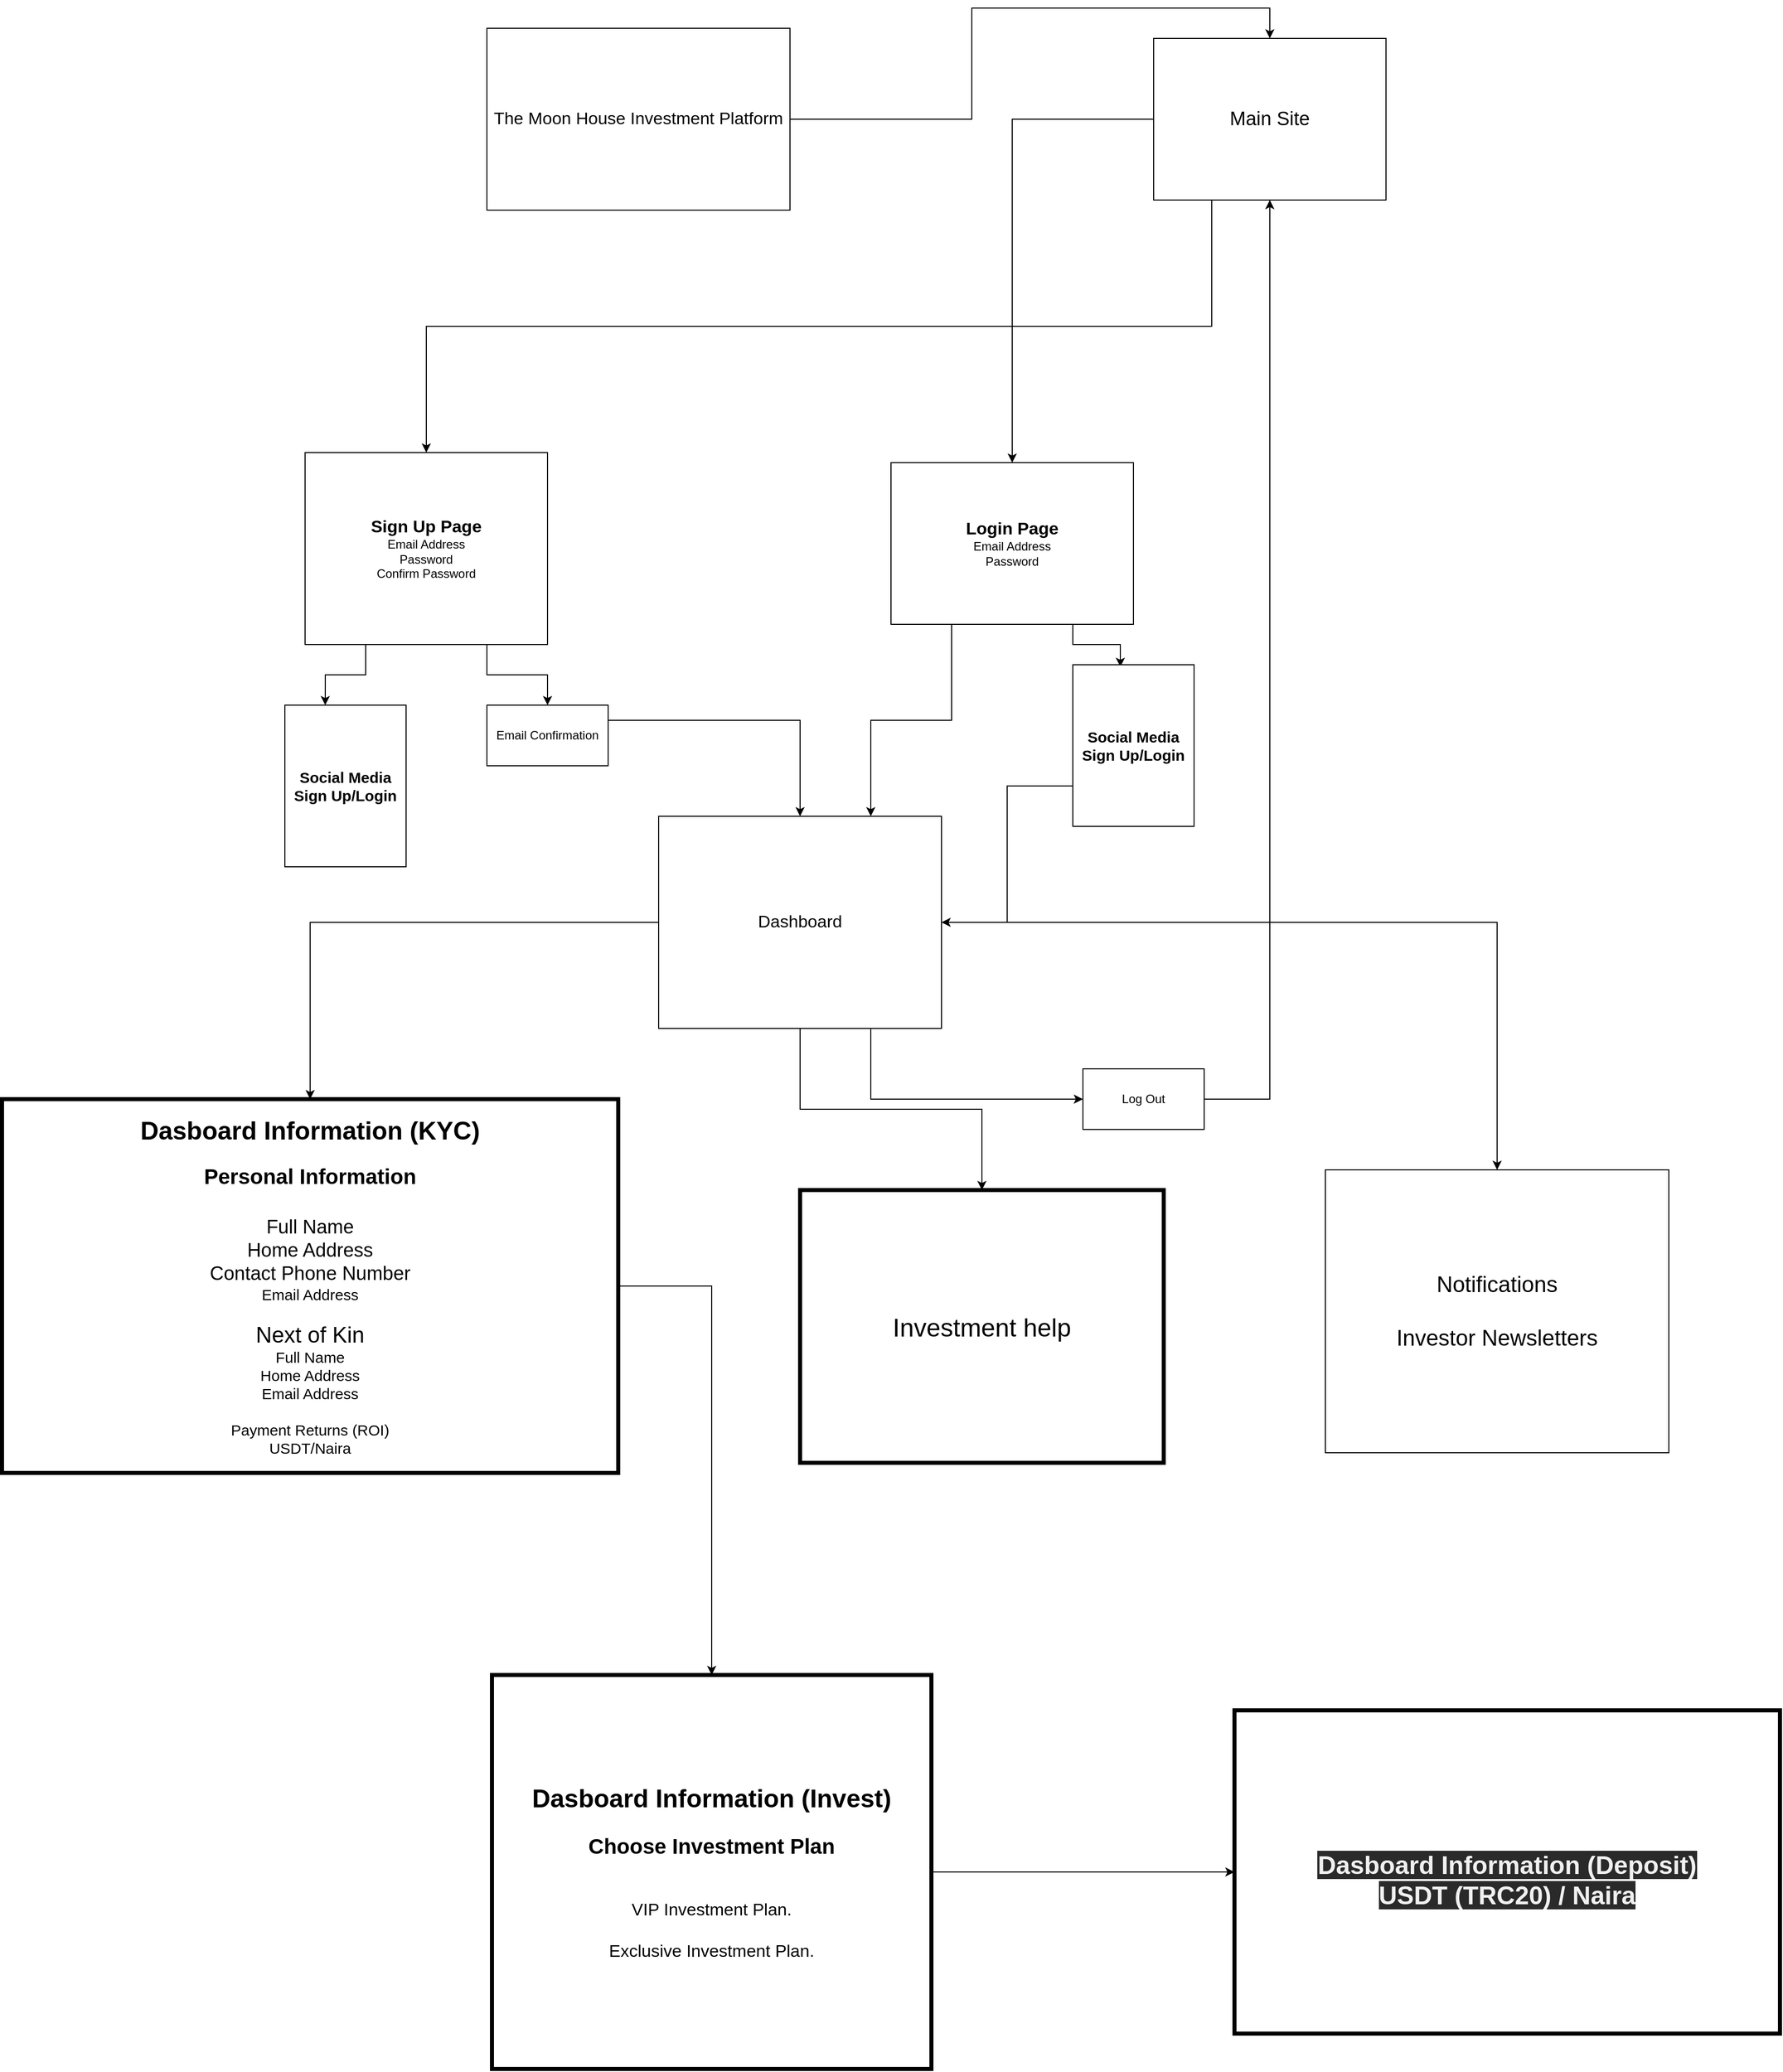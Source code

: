 <mxfile>
    <diagram id="ndgb0dDdwMmz8dWFtkC_" name="Page-1">
        <mxGraphModel dx="2845" dy="1525" grid="1" gridSize="10" guides="1" tooltips="1" connect="1" arrows="1" fold="1" page="1" pageScale="1" pageWidth="850" pageHeight="1100" math="0" shadow="0">
            <root>
                <mxCell id="0"/>
                <mxCell id="1" parent="0"/>
                <mxCell id="23" style="edgeStyle=orthogonalEdgeStyle;rounded=0;orthogonalLoop=1;jettySize=auto;html=1;exitX=1;exitY=0.5;exitDx=0;exitDy=0;entryX=0.5;entryY=0;entryDx=0;entryDy=0;" edge="1" parent="1" source="2" target="19">
                    <mxGeometry relative="1" as="geometry"/>
                </mxCell>
                <mxCell id="2" value="&lt;font style=&quot;font-size: 17px&quot;&gt;The Moon House Investment Platform&lt;/font&gt;" style="rounded=0;whiteSpace=wrap;html=1;" vertex="1" parent="1">
                    <mxGeometry x="250" y="130" width="300" height="180" as="geometry"/>
                </mxCell>
                <mxCell id="5" style="edgeStyle=orthogonalEdgeStyle;rounded=0;orthogonalLoop=1;jettySize=auto;html=1;exitX=0.25;exitY=1;exitDx=0;exitDy=0;entryX=0.333;entryY=0;entryDx=0;entryDy=0;entryPerimeter=0;" edge="1" parent="1" source="3" target="4">
                    <mxGeometry relative="1" as="geometry"/>
                </mxCell>
                <mxCell id="13" style="edgeStyle=orthogonalEdgeStyle;rounded=0;orthogonalLoop=1;jettySize=auto;html=1;exitX=0.75;exitY=1;exitDx=0;exitDy=0;" edge="1" parent="1" source="3" target="12">
                    <mxGeometry relative="1" as="geometry"/>
                </mxCell>
                <mxCell id="3" value="&lt;b&gt;&lt;font style=&quot;font-size: 17px&quot;&gt;Sign Up Page&lt;/font&gt;&lt;/b&gt;&lt;br&gt;Email Address&lt;br&gt;Password&lt;br&gt;Confirm Password" style="rounded=0;whiteSpace=wrap;html=1;" vertex="1" parent="1">
                    <mxGeometry x="70" y="550" width="240" height="190" as="geometry"/>
                </mxCell>
                <mxCell id="4" value="&lt;font style=&quot;font-size: 15px&quot;&gt;&lt;b&gt;Social Media Sign Up/Login&lt;/b&gt;&lt;/font&gt;" style="rounded=0;whiteSpace=wrap;html=1;" vertex="1" parent="1">
                    <mxGeometry x="50" y="800" width="120" height="160" as="geometry"/>
                </mxCell>
                <mxCell id="18" style="edgeStyle=orthogonalEdgeStyle;rounded=0;orthogonalLoop=1;jettySize=auto;html=1;exitX=0.75;exitY=1;exitDx=0;exitDy=0;entryX=0;entryY=0.5;entryDx=0;entryDy=0;" edge="1" parent="1" source="7" target="17">
                    <mxGeometry relative="1" as="geometry"/>
                </mxCell>
                <mxCell id="25" style="edgeStyle=orthogonalEdgeStyle;rounded=0;orthogonalLoop=1;jettySize=auto;html=1;exitX=0;exitY=0.5;exitDx=0;exitDy=0;entryX=0;entryY=0.5;entryDx=0;entryDy=0;" edge="1" parent="1" source="7" target="7">
                    <mxGeometry relative="1" as="geometry">
                        <mxPoint x="130" y="1160" as="targetPoint"/>
                    </mxGeometry>
                </mxCell>
                <mxCell id="40" style="edgeStyle=orthogonalEdgeStyle;rounded=0;orthogonalLoop=1;jettySize=auto;html=1;exitX=0;exitY=0.5;exitDx=0;exitDy=0;entryX=0;entryY=0.5;entryDx=0;entryDy=0;" edge="1" parent="1" source="7" target="7">
                    <mxGeometry relative="1" as="geometry">
                        <mxPoint x="173.68" y="1124.57" as="targetPoint"/>
                    </mxGeometry>
                </mxCell>
                <mxCell id="42" style="edgeStyle=orthogonalEdgeStyle;rounded=0;orthogonalLoop=1;jettySize=auto;html=1;exitX=0;exitY=0.5;exitDx=0;exitDy=0;entryX=0.5;entryY=0;entryDx=0;entryDy=0;" edge="1" parent="1" source="7" target="41">
                    <mxGeometry relative="1" as="geometry"/>
                </mxCell>
                <mxCell id="50" style="edgeStyle=orthogonalEdgeStyle;rounded=0;orthogonalLoop=1;jettySize=auto;html=1;" edge="1" parent="1" source="7" target="51">
                    <mxGeometry relative="1" as="geometry">
                        <mxPoint x="1360" y="1290" as="targetPoint"/>
                    </mxGeometry>
                </mxCell>
                <mxCell id="53" style="edgeStyle=orthogonalEdgeStyle;rounded=0;orthogonalLoop=1;jettySize=auto;html=1;exitX=0.5;exitY=1;exitDx=0;exitDy=0;entryX=0.5;entryY=0;entryDx=0;entryDy=0;" edge="1" parent="1" source="7" target="52">
                    <mxGeometry relative="1" as="geometry"/>
                </mxCell>
                <mxCell id="7" value="&lt;font style=&quot;font-size: 17px&quot;&gt;Dashboard&lt;/font&gt;" style="rounded=0;whiteSpace=wrap;html=1;" vertex="1" parent="1">
                    <mxGeometry x="420" y="910" width="280" height="210" as="geometry"/>
                </mxCell>
                <mxCell id="10" style="edgeStyle=orthogonalEdgeStyle;rounded=0;orthogonalLoop=1;jettySize=auto;html=1;exitX=0.75;exitY=1;exitDx=0;exitDy=0;entryX=0.392;entryY=0.013;entryDx=0;entryDy=0;entryPerimeter=0;" edge="1" parent="1" source="8" target="9">
                    <mxGeometry relative="1" as="geometry"/>
                </mxCell>
                <mxCell id="15" style="edgeStyle=orthogonalEdgeStyle;rounded=0;orthogonalLoop=1;jettySize=auto;html=1;exitX=0.25;exitY=1;exitDx=0;exitDy=0;entryX=0.75;entryY=0;entryDx=0;entryDy=0;" edge="1" parent="1" source="8" target="7">
                    <mxGeometry relative="1" as="geometry"/>
                </mxCell>
                <mxCell id="8" value="&lt;font style=&quot;font-size: 17px&quot;&gt;&lt;b&gt;Login Page&lt;/b&gt;&lt;br&gt;&lt;/font&gt;Email Address&lt;br&gt;Password" style="rounded=0;whiteSpace=wrap;html=1;" vertex="1" parent="1">
                    <mxGeometry x="650" y="560" width="240" height="160" as="geometry"/>
                </mxCell>
                <mxCell id="16" style="edgeStyle=orthogonalEdgeStyle;rounded=0;orthogonalLoop=1;jettySize=auto;html=1;exitX=0;exitY=0.75;exitDx=0;exitDy=0;" edge="1" parent="1" source="9" target="7">
                    <mxGeometry relative="1" as="geometry"/>
                </mxCell>
                <mxCell id="9" value="&lt;font style=&quot;font-size: 15px&quot;&gt;&lt;b&gt;Social Media Sign Up/Login&lt;/b&gt;&lt;/font&gt;" style="rounded=0;whiteSpace=wrap;html=1;" vertex="1" parent="1">
                    <mxGeometry x="830" y="760" width="120" height="160" as="geometry"/>
                </mxCell>
                <mxCell id="14" style="edgeStyle=orthogonalEdgeStyle;rounded=0;orthogonalLoop=1;jettySize=auto;html=1;exitX=1;exitY=0.25;exitDx=0;exitDy=0;" edge="1" parent="1" source="12" target="7">
                    <mxGeometry relative="1" as="geometry"/>
                </mxCell>
                <mxCell id="12" value="Email Confirmation" style="rounded=0;whiteSpace=wrap;html=1;" vertex="1" parent="1">
                    <mxGeometry x="250" y="800" width="120" height="60" as="geometry"/>
                </mxCell>
                <mxCell id="20" style="edgeStyle=orthogonalEdgeStyle;rounded=0;orthogonalLoop=1;jettySize=auto;html=1;exitX=1;exitY=0.5;exitDx=0;exitDy=0;entryX=0.5;entryY=1;entryDx=0;entryDy=0;" edge="1" parent="1" source="17" target="19">
                    <mxGeometry relative="1" as="geometry"/>
                </mxCell>
                <mxCell id="17" value="Log Out" style="rounded=0;whiteSpace=wrap;html=1;" vertex="1" parent="1">
                    <mxGeometry x="840" y="1160" width="120" height="60" as="geometry"/>
                </mxCell>
                <mxCell id="21" style="edgeStyle=orthogonalEdgeStyle;rounded=0;orthogonalLoop=1;jettySize=auto;html=1;exitX=0;exitY=0.5;exitDx=0;exitDy=0;entryX=0.5;entryY=0;entryDx=0;entryDy=0;" edge="1" parent="1" source="19" target="8">
                    <mxGeometry relative="1" as="geometry"/>
                </mxCell>
                <mxCell id="22" style="edgeStyle=orthogonalEdgeStyle;rounded=0;orthogonalLoop=1;jettySize=auto;html=1;exitX=0.25;exitY=1;exitDx=0;exitDy=0;" edge="1" parent="1" source="19" target="3">
                    <mxGeometry relative="1" as="geometry"/>
                </mxCell>
                <mxCell id="19" value="&lt;font style=&quot;font-size: 19px&quot;&gt;Main Site&lt;/font&gt;" style="rounded=0;whiteSpace=wrap;html=1;" vertex="1" parent="1">
                    <mxGeometry x="910" y="140" width="230" height="160" as="geometry"/>
                </mxCell>
                <mxCell id="44" style="edgeStyle=orthogonalEdgeStyle;rounded=0;orthogonalLoop=1;jettySize=auto;html=1;entryX=0.5;entryY=0;entryDx=0;entryDy=0;exitX=1;exitY=0.5;exitDx=0;exitDy=0;" edge="1" parent="1" source="41" target="43">
                    <mxGeometry relative="1" as="geometry">
                        <mxPoint x="410" y="1360" as="targetPoint"/>
                    </mxGeometry>
                </mxCell>
                <mxCell id="41" value="&lt;font style=&quot;font-size: 15px&quot;&gt;&lt;font style=&quot;font-size: 25px&quot;&gt;&lt;b&gt;Dasboard Information (KYC)&lt;/b&gt;&lt;/font&gt;&lt;br&gt;&lt;br&gt;&lt;b style=&quot;font-size: 19px&quot;&gt;&lt;font style=&quot;font-size: 21px&quot;&gt;Personal Information&lt;/font&gt;&lt;br&gt;&lt;span style=&quot;font-size: 22px&quot;&gt;&amp;nbsp;&lt;/span&gt;&lt;/b&gt;&lt;br&gt;&lt;span style=&quot;font-size: 19px&quot;&gt;Full Name&lt;/span&gt;&lt;br&gt;&lt;span style=&quot;font-size: 19px&quot;&gt;Home Address&lt;/span&gt;&lt;br&gt;&lt;span style=&quot;font-size: 19px&quot;&gt;Contact Phone Number&lt;/span&gt;&lt;br&gt;Email Address&lt;br&gt;&lt;br&gt;&lt;font style=&quot;font-size: 22px&quot;&gt;Next of Kin&lt;/font&gt;&lt;br&gt;Full Name&lt;br&gt;Home Address&lt;br&gt;Email Address&lt;br&gt;&lt;br&gt;Payment Returns (ROI)&lt;br&gt;USDT/Naira&lt;br&gt;&lt;/font&gt;" style="rounded=0;whiteSpace=wrap;html=1;strokeWidth=4;" vertex="1" parent="1">
                    <mxGeometry x="-230" y="1190" width="610" height="370" as="geometry"/>
                </mxCell>
                <mxCell id="49" style="edgeStyle=orthogonalEdgeStyle;rounded=0;orthogonalLoop=1;jettySize=auto;html=1;exitX=1;exitY=0.5;exitDx=0;exitDy=0;" edge="1" parent="1" source="43" target="45">
                    <mxGeometry relative="1" as="geometry"/>
                </mxCell>
                <mxCell id="43" value="&lt;font style=&quot;font-size: 17px&quot;&gt;&lt;font style=&quot;font-size: 25px&quot;&gt;&lt;b&gt;Dasboard Information (Invest)&lt;/b&gt;&lt;/font&gt;&lt;br&gt;&lt;br&gt;&lt;span style=&quot;font-size: 21px&quot;&gt;&lt;b&gt;Choose Investment Plan&lt;br&gt;&lt;/b&gt;&lt;/span&gt;&lt;br&gt;&lt;br&gt;VIP Investment Plan.&lt;br&gt;&lt;br&gt;Exclusive Investment Plan.&lt;br&gt;&lt;/font&gt;" style="rounded=0;whiteSpace=wrap;html=1;strokeWidth=4;" vertex="1" parent="1">
                    <mxGeometry x="255" y="1760" width="435" height="390" as="geometry"/>
                </mxCell>
                <mxCell id="45" value="&lt;br&gt;&lt;b style=&quot;color: rgb(240 , 240 , 240) ; font-family: &amp;#34;helvetica&amp;#34; ; font-size: 25px ; font-style: normal ; letter-spacing: normal ; text-align: center ; text-indent: 0px ; text-transform: none ; word-spacing: 0px ; background-color: rgb(42 , 42 , 42)&quot;&gt;Dasboard Information (Deposit)&lt;br&gt;USDT (TRC20) / Naira&lt;br&gt;&lt;/b&gt;" style="rounded=0;whiteSpace=wrap;html=1;strokeWidth=4;" vertex="1" parent="1">
                    <mxGeometry x="990" y="1795" width="540" height="320" as="geometry"/>
                </mxCell>
                <mxCell id="51" value="&lt;font style=&quot;font-size: 22px&quot;&gt;Notifications&lt;br&gt;&lt;br&gt;Investor Newsletters&lt;br&gt;&lt;/font&gt;" style="rounded=0;whiteSpace=wrap;html=1;" vertex="1" parent="1">
                    <mxGeometry x="1080" y="1260" width="340" height="280" as="geometry"/>
                </mxCell>
                <mxCell id="52" value="&lt;font style=&quot;font-size: 25px&quot;&gt;Investment help&lt;/font&gt;" style="rounded=0;whiteSpace=wrap;html=1;strokeWidth=4;" vertex="1" parent="1">
                    <mxGeometry x="560" y="1280" width="360" height="270" as="geometry"/>
                </mxCell>
            </root>
        </mxGraphModel>
    </diagram>
</mxfile>